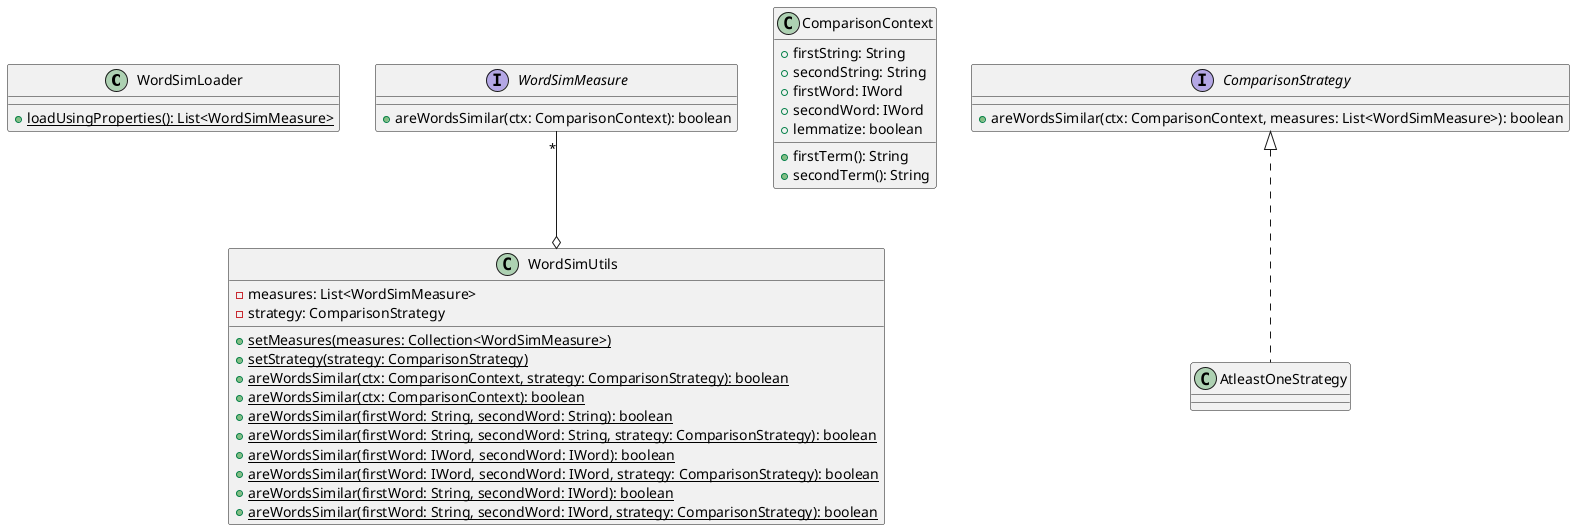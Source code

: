 @startuml

class WordSimLoader {
+{static} loadUsingProperties(): List<WordSimMeasure>
}

interface WordSimMeasure {
+areWordsSimilar(ctx: ComparisonContext): boolean
}

class ComparisonContext {
+firstString: String
+secondString: String
+firstWord: IWord
+secondWord: IWord
+lemmatize: boolean

+firstTerm(): String
+secondTerm(): String
}

interface ComparisonStrategy {
+areWordsSimilar(ctx: ComparisonContext, measures: List<WordSimMeasure>): boolean
}

ComparisonStrategy <|.. AtleastOneStrategy
WordSimMeasure "*"--o WordSimUtils

class WordSimUtils {
-measures: List<WordSimMeasure>
-strategy: ComparisonStrategy

+{static} setMeasures(measures: Collection<WordSimMeasure>)
+{static} setStrategy(strategy: ComparisonStrategy)
+{static} areWordsSimilar(ctx: ComparisonContext, strategy: ComparisonStrategy): boolean
+{static} areWordsSimilar(ctx: ComparisonContext): boolean
+{static} areWordsSimilar(firstWord: String, secondWord: String): boolean
+{static} areWordsSimilar(firstWord: String, secondWord: String, strategy: ComparisonStrategy): boolean
+{static} areWordsSimilar(firstWord: IWord, secondWord: IWord): boolean
+{static} areWordsSimilar(firstWord: IWord, secondWord: IWord, strategy: ComparisonStrategy): boolean
+{static} areWordsSimilar(firstWord: String, secondWord: IWord): boolean
+{static} areWordsSimilar(firstWord: String, secondWord: IWord, strategy: ComparisonStrategy): boolean
}

@enduml
